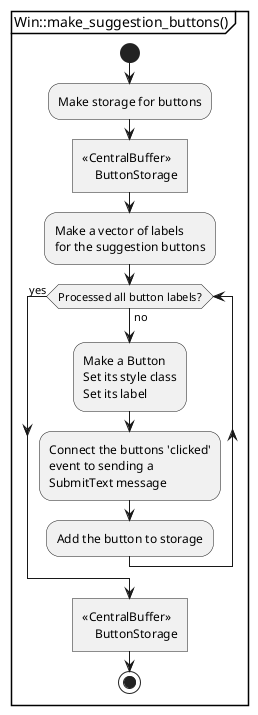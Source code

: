@startuml win_make_suggestion_buttons

partition "Win::make_suggestion_buttons()"{  
  start
  :Make storage for buttons;
  :<<CentralBuffer>>
      ButtonStorage]
  :Make a vector of labels
  for the suggestion buttons;
  
  while (Processed all button labels?) is (no)
    :Make a Button
    Set its style class
    Set its label;

    :Connect the buttons 'clicked' 
    event to sending a
    SubmitText message;

    :Add the button to storage;
  endwhile (yes)

  :<<CentralBuffer>>
      ButtonStorage]
  stop
}
@enduml